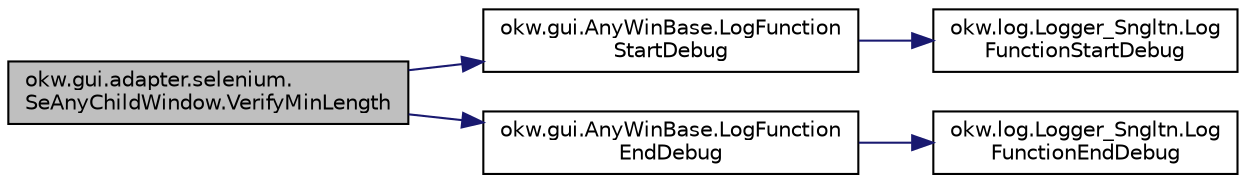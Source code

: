 digraph "okw.gui.adapter.selenium.SeAnyChildWindow.VerifyMinLength"
{
 // INTERACTIVE_SVG=YES
 // LATEX_PDF_SIZE
  edge [fontname="Helvetica",fontsize="10",labelfontname="Helvetica",labelfontsize="10"];
  node [fontname="Helvetica",fontsize="10",shape=record];
  rankdir="LR";
  Node725 [label="okw.gui.adapter.selenium.\lSeAnyChildWindow.VerifyMinLength",height=0.2,width=0.4,color="black", fillcolor="grey75", style="filled", fontcolor="black",tooltip="Ermittelt die monimale Lenge des Wertes für Prüfewert."];
  Node725 -> Node726 [color="midnightblue",fontsize="10",style="solid",fontname="Helvetica"];
  Node726 [label="okw.gui.AnyWinBase.LogFunction\lStartDebug",height=0.2,width=0.4,color="black", fillcolor="white", style="filled",URL="$classokw_1_1gui_1_1_any_win_base.html#abaab572bdbed7b471f659d5dd8c76853",tooltip="Methode ruft die Methode Logger.Instance.LogFunctionStartDebug(fps_FunctionName), und erweitert den g..."];
  Node726 -> Node727 [color="midnightblue",fontsize="10",style="solid",fontname="Helvetica"];
  Node727 [label="okw.log.Logger_Sngltn.Log\lFunctionStartDebug",height=0.2,width=0.4,color="black", fillcolor="white", style="filled",URL="$classokw_1_1log_1_1_logger___sngltn.html#a2d4c3d22d2a52b92873ee2f3853d9c42",tooltip="LogFunctionStartDebug:"];
  Node725 -> Node728 [color="midnightblue",fontsize="10",style="solid",fontname="Helvetica"];
  Node728 [label="okw.gui.AnyWinBase.LogFunction\lEndDebug",height=0.2,width=0.4,color="black", fillcolor="white", style="filled",URL="$classokw_1_1gui_1_1_any_win_base.html#a51cf50ace21902b3a5359316f53a7f3e",tooltip="Methode ruft die Methode Logger.Instance.LogFunctionEndDebug() auf."];
  Node728 -> Node729 [color="midnightblue",fontsize="10",style="solid",fontname="Helvetica"];
  Node729 [label="okw.log.Logger_Sngltn.Log\lFunctionEndDebug",height=0.2,width=0.4,color="black", fillcolor="white", style="filled",URL="$classokw_1_1log_1_1_logger___sngltn.html#a91b192a4e0381f6d02b791693d0fab84",tooltip="LogFunctionEndDebug:"];
}
